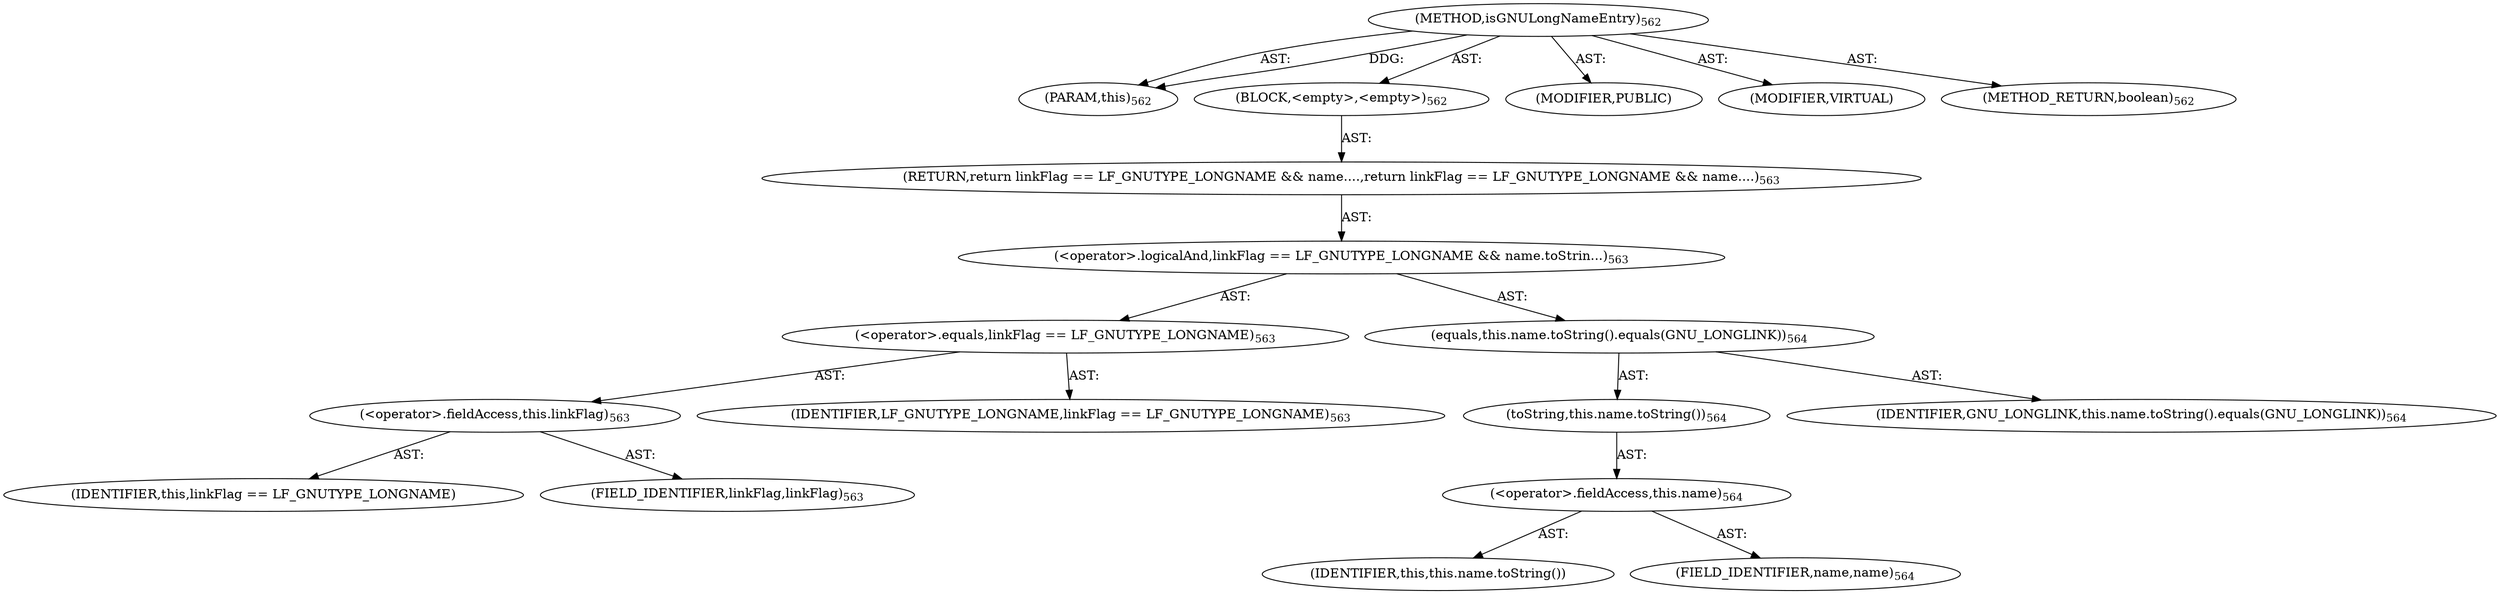 digraph "isGNULongNameEntry" {  
"111669149726" [label = <(METHOD,isGNULongNameEntry)<SUB>562</SUB>> ]
"115964117047" [label = <(PARAM,this)<SUB>562</SUB>> ]
"25769803821" [label = <(BLOCK,&lt;empty&gt;,&lt;empty&gt;)<SUB>562</SUB>> ]
"146028888079" [label = <(RETURN,return linkFlag == LF_GNUTYPE_LONGNAME &amp;&amp; name....,return linkFlag == LF_GNUTYPE_LONGNAME &amp;&amp; name....)<SUB>563</SUB>> ]
"30064771328" [label = <(&lt;operator&gt;.logicalAnd,linkFlag == LF_GNUTYPE_LONGNAME &amp;&amp; name.toStrin...)<SUB>563</SUB>> ]
"30064771329" [label = <(&lt;operator&gt;.equals,linkFlag == LF_GNUTYPE_LONGNAME)<SUB>563</SUB>> ]
"30064771330" [label = <(&lt;operator&gt;.fieldAccess,this.linkFlag)<SUB>563</SUB>> ]
"68719476937" [label = <(IDENTIFIER,this,linkFlag == LF_GNUTYPE_LONGNAME)> ]
"55834574933" [label = <(FIELD_IDENTIFIER,linkFlag,linkFlag)<SUB>563</SUB>> ]
"68719476938" [label = <(IDENTIFIER,LF_GNUTYPE_LONGNAME,linkFlag == LF_GNUTYPE_LONGNAME)<SUB>563</SUB>> ]
"30064771331" [label = <(equals,this.name.toString().equals(GNU_LONGLINK))<SUB>564</SUB>> ]
"30064771332" [label = <(toString,this.name.toString())<SUB>564</SUB>> ]
"30064771333" [label = <(&lt;operator&gt;.fieldAccess,this.name)<SUB>564</SUB>> ]
"68719476939" [label = <(IDENTIFIER,this,this.name.toString())> ]
"55834574934" [label = <(FIELD_IDENTIFIER,name,name)<SUB>564</SUB>> ]
"68719476940" [label = <(IDENTIFIER,GNU_LONGLINK,this.name.toString().equals(GNU_LONGLINK))<SUB>564</SUB>> ]
"133143986259" [label = <(MODIFIER,PUBLIC)> ]
"133143986260" [label = <(MODIFIER,VIRTUAL)> ]
"128849018910" [label = <(METHOD_RETURN,boolean)<SUB>562</SUB>> ]
  "111669149726" -> "115964117047"  [ label = "AST: "] 
  "111669149726" -> "25769803821"  [ label = "AST: "] 
  "111669149726" -> "133143986259"  [ label = "AST: "] 
  "111669149726" -> "133143986260"  [ label = "AST: "] 
  "111669149726" -> "128849018910"  [ label = "AST: "] 
  "25769803821" -> "146028888079"  [ label = "AST: "] 
  "146028888079" -> "30064771328"  [ label = "AST: "] 
  "30064771328" -> "30064771329"  [ label = "AST: "] 
  "30064771328" -> "30064771331"  [ label = "AST: "] 
  "30064771329" -> "30064771330"  [ label = "AST: "] 
  "30064771329" -> "68719476938"  [ label = "AST: "] 
  "30064771330" -> "68719476937"  [ label = "AST: "] 
  "30064771330" -> "55834574933"  [ label = "AST: "] 
  "30064771331" -> "30064771332"  [ label = "AST: "] 
  "30064771331" -> "68719476940"  [ label = "AST: "] 
  "30064771332" -> "30064771333"  [ label = "AST: "] 
  "30064771333" -> "68719476939"  [ label = "AST: "] 
  "30064771333" -> "55834574934"  [ label = "AST: "] 
  "111669149726" -> "115964117047"  [ label = "DDG: "] 
}
